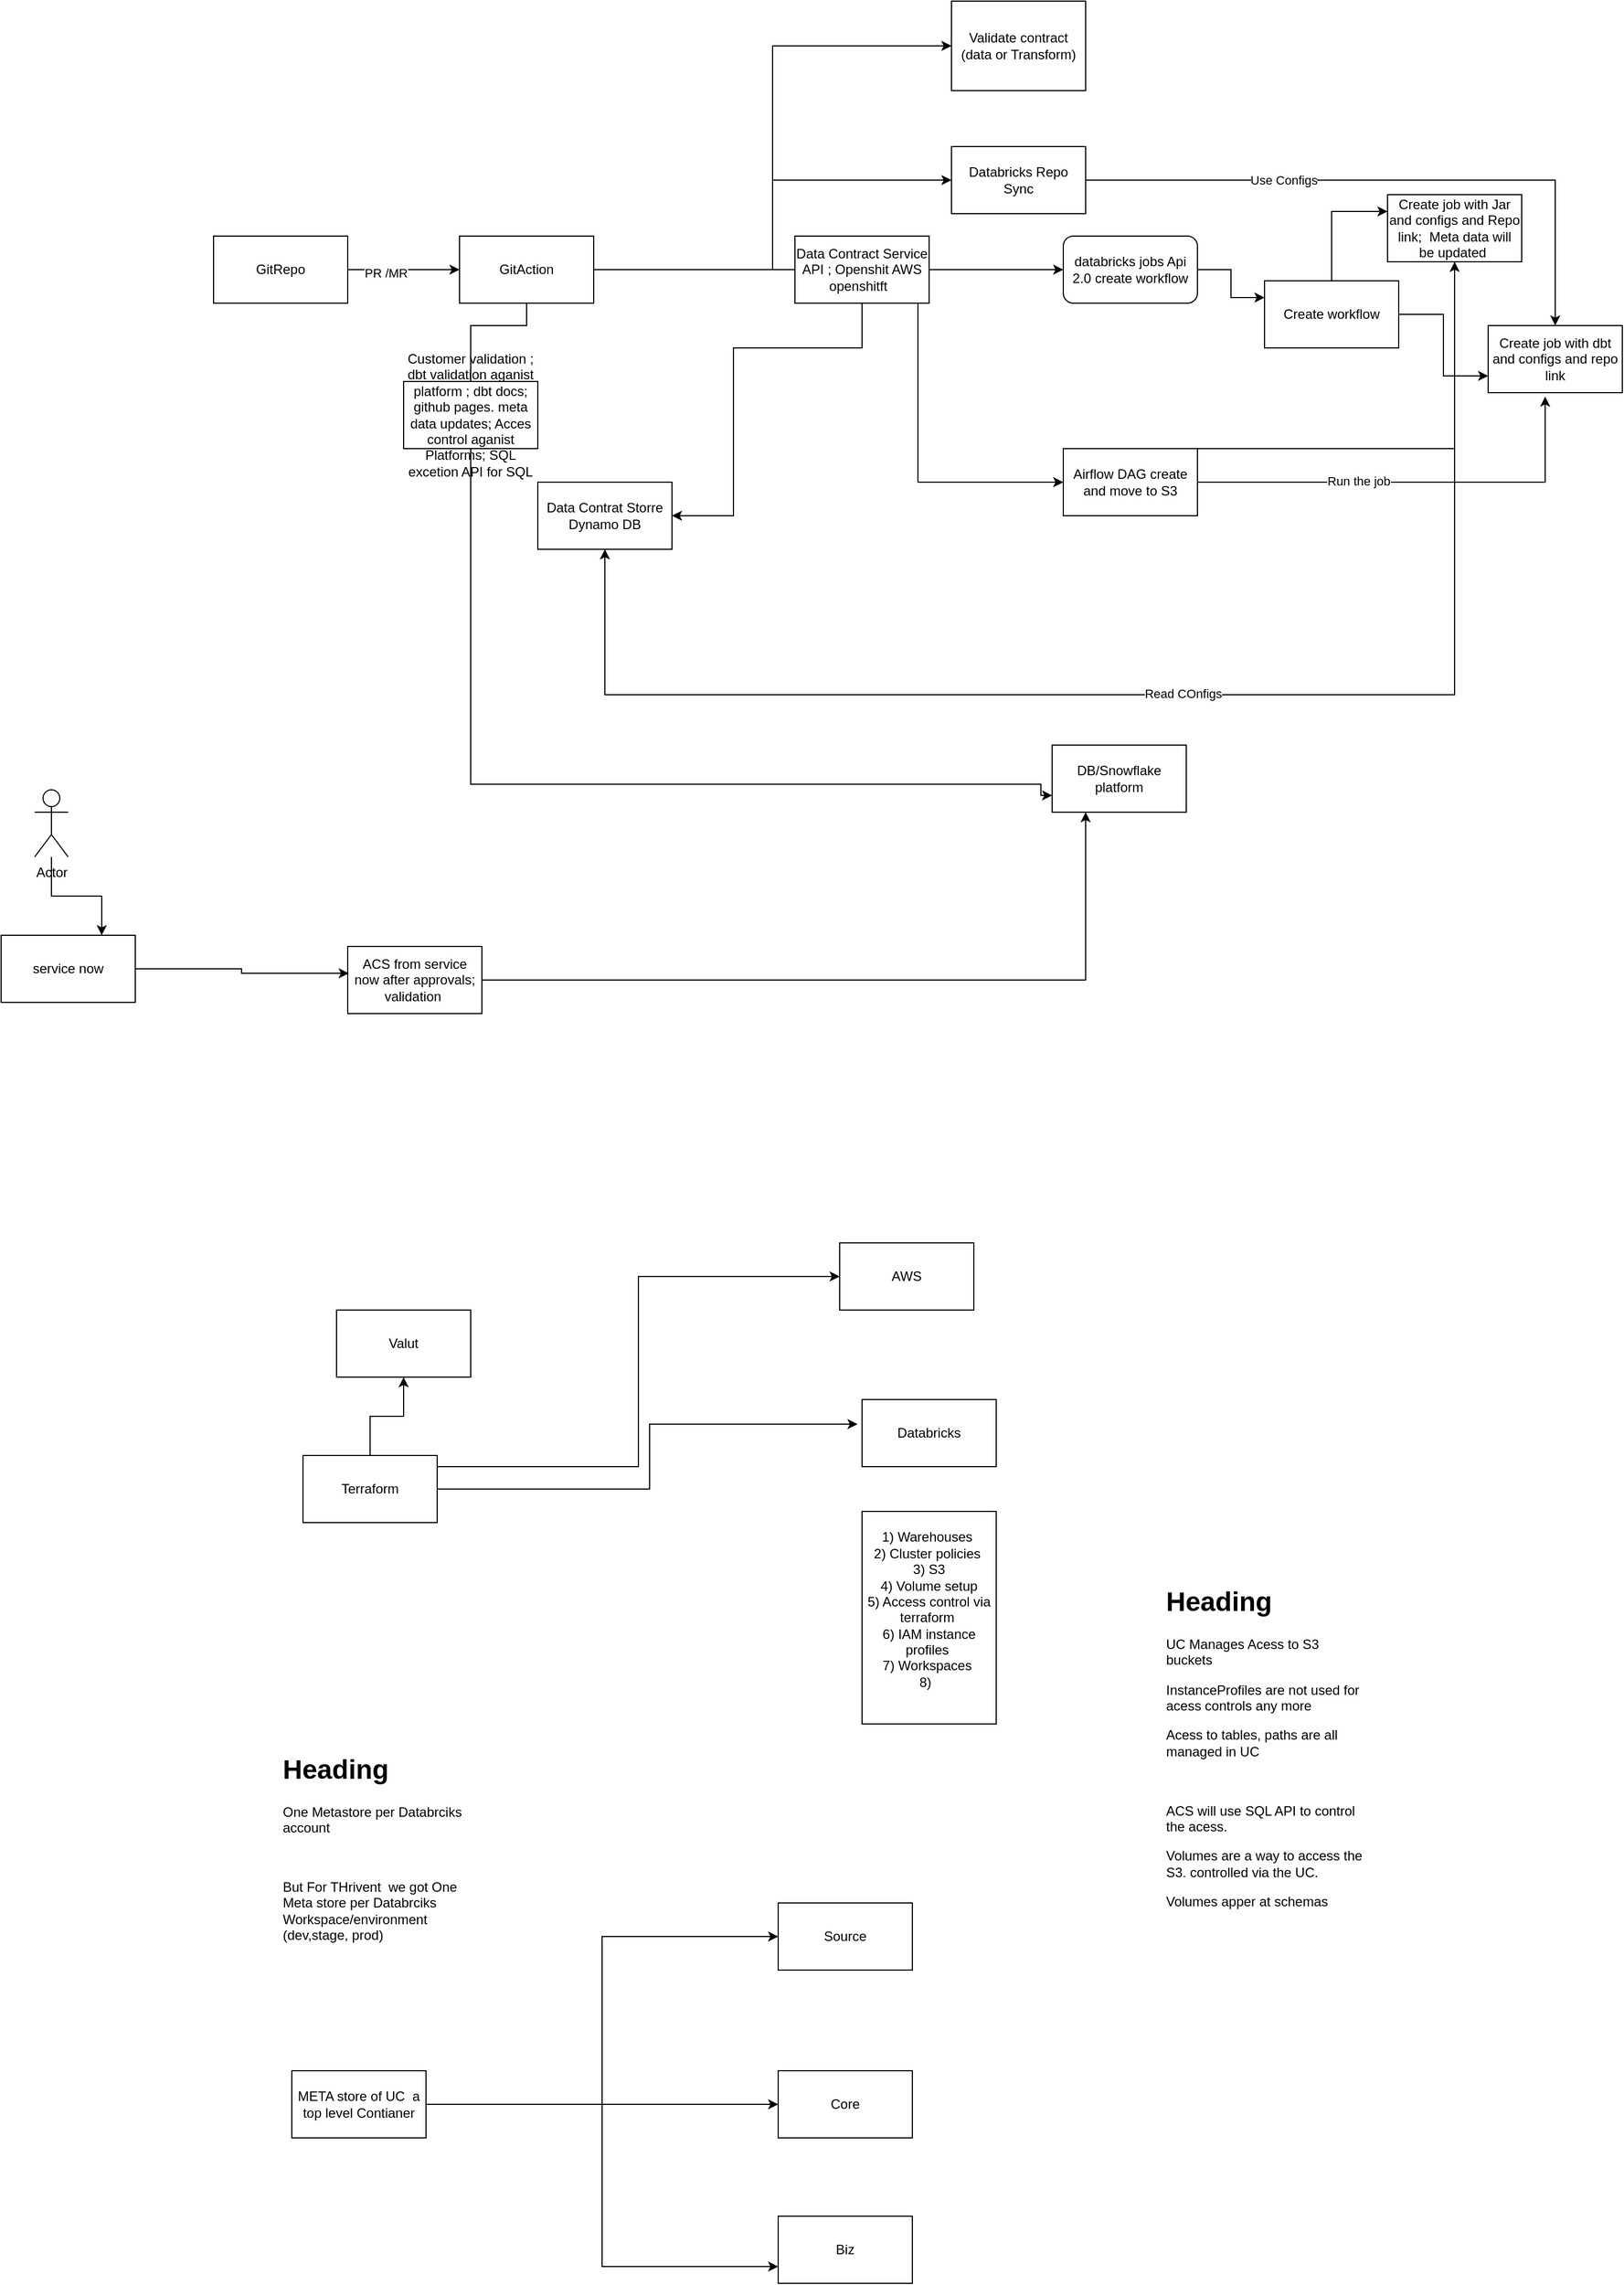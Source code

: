 <mxfile version="26.0.10" pages="4">
  <diagram name="Platform" id="WDgxBWxF3H831WsXETDw">
    <mxGraphModel dx="1834" dy="599" grid="1" gridSize="10" guides="1" tooltips="1" connect="1" arrows="1" fold="1" page="1" pageScale="1" pageWidth="850" pageHeight="1100" math="0" shadow="0">
      <root>
        <mxCell id="0" />
        <mxCell id="1" parent="0" />
        <mxCell id="XHiVZ7eyR1w0DhLyfMZA-3" style="edgeStyle=orthogonalEdgeStyle;rounded=0;orthogonalLoop=1;jettySize=auto;html=1;entryX=0;entryY=0.5;entryDx=0;entryDy=0;" parent="1" source="XHiVZ7eyR1w0DhLyfMZA-1" target="XHiVZ7eyR1w0DhLyfMZA-2" edge="1">
          <mxGeometry relative="1" as="geometry" />
        </mxCell>
        <mxCell id="XHiVZ7eyR1w0DhLyfMZA-19" value="PR /MR" style="edgeLabel;html=1;align=center;verticalAlign=middle;resizable=0;points=[];" parent="XHiVZ7eyR1w0DhLyfMZA-3" vertex="1" connectable="0">
          <mxGeometry x="-0.322" y="-2" relative="1" as="geometry">
            <mxPoint y="1" as="offset" />
          </mxGeometry>
        </mxCell>
        <mxCell id="XHiVZ7eyR1w0DhLyfMZA-1" value="GitRepo" style="rounded=0;whiteSpace=wrap;html=1;" parent="1" vertex="1">
          <mxGeometry x="-200" y="250" width="120" height="60" as="geometry" />
        </mxCell>
        <mxCell id="XHiVZ7eyR1w0DhLyfMZA-5" style="edgeStyle=orthogonalEdgeStyle;rounded=0;orthogonalLoop=1;jettySize=auto;html=1;entryX=0;entryY=0.5;entryDx=0;entryDy=0;" parent="1" source="XHiVZ7eyR1w0DhLyfMZA-2" target="XHiVZ7eyR1w0DhLyfMZA-4" edge="1">
          <mxGeometry relative="1" as="geometry" />
        </mxCell>
        <mxCell id="XHiVZ7eyR1w0DhLyfMZA-8" style="edgeStyle=orthogonalEdgeStyle;rounded=0;orthogonalLoop=1;jettySize=auto;html=1;entryX=0;entryY=0.5;entryDx=0;entryDy=0;" parent="1" source="XHiVZ7eyR1w0DhLyfMZA-2" target="XHiVZ7eyR1w0DhLyfMZA-7" edge="1">
          <mxGeometry relative="1" as="geometry" />
        </mxCell>
        <mxCell id="XHiVZ7eyR1w0DhLyfMZA-10" style="edgeStyle=orthogonalEdgeStyle;rounded=0;orthogonalLoop=1;jettySize=auto;html=1;entryX=0;entryY=0.5;entryDx=0;entryDy=0;" parent="1" source="XHiVZ7eyR1w0DhLyfMZA-2" target="XHiVZ7eyR1w0DhLyfMZA-9" edge="1">
          <mxGeometry relative="1" as="geometry">
            <Array as="points">
              <mxPoint x="560" y="280" />
            </Array>
          </mxGeometry>
        </mxCell>
        <mxCell id="XHiVZ7eyR1w0DhLyfMZA-12" style="edgeStyle=orthogonalEdgeStyle;rounded=0;orthogonalLoop=1;jettySize=auto;html=1;entryX=0;entryY=0.5;entryDx=0;entryDy=0;" parent="1" source="XHiVZ7eyR1w0DhLyfMZA-2" target="XHiVZ7eyR1w0DhLyfMZA-11" edge="1">
          <mxGeometry relative="1" as="geometry">
            <Array as="points">
              <mxPoint x="430" y="280" />
              <mxPoint x="430" y="470" />
            </Array>
          </mxGeometry>
        </mxCell>
        <mxCell id="Z7QtTftO9WlhnwjgHr6w-9" style="edgeStyle=orthogonalEdgeStyle;rounded=0;orthogonalLoop=1;jettySize=auto;html=1;exitX=0.5;exitY=1;exitDx=0;exitDy=0;entryX=0;entryY=0.75;entryDx=0;entryDy=0;" parent="1" source="XHiVZ7eyR1w0DhLyfMZA-2" target="Z7QtTftO9WlhnwjgHr6w-8" edge="1">
          <mxGeometry relative="1" as="geometry">
            <mxPoint x="90" y="330" as="sourcePoint" />
            <mxPoint x="550" y="780" as="targetPoint" />
            <Array as="points">
              <mxPoint x="80" y="330" />
              <mxPoint x="30" y="330" />
              <mxPoint x="30" y="740" />
              <mxPoint x="540" y="740" />
              <mxPoint x="540" y="750" />
            </Array>
          </mxGeometry>
        </mxCell>
        <mxCell id="XHiVZ7eyR1w0DhLyfMZA-2" value="GitAction" style="rounded=0;whiteSpace=wrap;html=1;" parent="1" vertex="1">
          <mxGeometry x="20" y="250" width="120" height="60" as="geometry" />
        </mxCell>
        <mxCell id="XHiVZ7eyR1w0DhLyfMZA-4" value="Validate contract (data or Transform)" style="rounded=0;whiteSpace=wrap;html=1;" parent="1" vertex="1">
          <mxGeometry x="460" y="40" width="120" height="80" as="geometry" />
        </mxCell>
        <mxCell id="Z7QtTftO9WlhnwjgHr6w-6" style="edgeStyle=orthogonalEdgeStyle;rounded=0;orthogonalLoop=1;jettySize=auto;html=1;" parent="1" source="XHiVZ7eyR1w0DhLyfMZA-7" target="XHiVZ7eyR1w0DhLyfMZA-17" edge="1">
          <mxGeometry relative="1" as="geometry" />
        </mxCell>
        <mxCell id="Z7QtTftO9WlhnwjgHr6w-7" value="Use Configs" style="edgeLabel;html=1;align=center;verticalAlign=middle;resizable=0;points=[];" parent="Z7QtTftO9WlhnwjgHr6w-6" vertex="1" connectable="0">
          <mxGeometry x="-0.356" relative="1" as="geometry">
            <mxPoint as="offset" />
          </mxGeometry>
        </mxCell>
        <mxCell id="XHiVZ7eyR1w0DhLyfMZA-7" value="Databricks Repo Sync" style="rounded=0;whiteSpace=wrap;html=1;" parent="1" vertex="1">
          <mxGeometry x="460" y="170" width="120" height="60" as="geometry" />
        </mxCell>
        <mxCell id="XHiVZ7eyR1w0DhLyfMZA-14" style="edgeStyle=orthogonalEdgeStyle;rounded=0;orthogonalLoop=1;jettySize=auto;html=1;entryX=0;entryY=0.25;entryDx=0;entryDy=0;" parent="1" source="XHiVZ7eyR1w0DhLyfMZA-9" target="XHiVZ7eyR1w0DhLyfMZA-13" edge="1">
          <mxGeometry relative="1" as="geometry" />
        </mxCell>
        <mxCell id="XHiVZ7eyR1w0DhLyfMZA-9" value="databricks jobs Api 2.0 create workflow" style="rounded=1;whiteSpace=wrap;html=1;" parent="1" vertex="1">
          <mxGeometry x="560" y="250" width="120" height="60" as="geometry" />
        </mxCell>
        <mxCell id="XHiVZ7eyR1w0DhLyfMZA-21" style="edgeStyle=orthogonalEdgeStyle;rounded=0;orthogonalLoop=1;jettySize=auto;html=1;entryX=0.5;entryY=1;entryDx=0;entryDy=0;" parent="1" source="XHiVZ7eyR1w0DhLyfMZA-11" target="XHiVZ7eyR1w0DhLyfMZA-15" edge="1">
          <mxGeometry relative="1" as="geometry">
            <Array as="points">
              <mxPoint x="910" y="440" />
            </Array>
          </mxGeometry>
        </mxCell>
        <mxCell id="XHiVZ7eyR1w0DhLyfMZA-11" value="Airflow DAG create and move to S3" style="rounded=0;whiteSpace=wrap;html=1;" parent="1" vertex="1">
          <mxGeometry x="560" y="440" width="120" height="60" as="geometry" />
        </mxCell>
        <mxCell id="XHiVZ7eyR1w0DhLyfMZA-16" style="edgeStyle=orthogonalEdgeStyle;rounded=0;orthogonalLoop=1;jettySize=auto;html=1;entryX=0;entryY=0.25;entryDx=0;entryDy=0;" parent="1" source="XHiVZ7eyR1w0DhLyfMZA-13" target="XHiVZ7eyR1w0DhLyfMZA-15" edge="1">
          <mxGeometry relative="1" as="geometry" />
        </mxCell>
        <mxCell id="XHiVZ7eyR1w0DhLyfMZA-18" style="edgeStyle=orthogonalEdgeStyle;rounded=0;orthogonalLoop=1;jettySize=auto;html=1;entryX=0;entryY=0.75;entryDx=0;entryDy=0;" parent="1" source="XHiVZ7eyR1w0DhLyfMZA-13" target="XHiVZ7eyR1w0DhLyfMZA-17" edge="1">
          <mxGeometry relative="1" as="geometry" />
        </mxCell>
        <mxCell id="XHiVZ7eyR1w0DhLyfMZA-13" value="Create workflow" style="rounded=0;whiteSpace=wrap;html=1;" parent="1" vertex="1">
          <mxGeometry x="740" y="290" width="120" height="60" as="geometry" />
        </mxCell>
        <mxCell id="Z7QtTftO9WlhnwjgHr6w-4" style="edgeStyle=orthogonalEdgeStyle;rounded=0;orthogonalLoop=1;jettySize=auto;html=1;" parent="1" source="XHiVZ7eyR1w0DhLyfMZA-15" target="Z7QtTftO9WlhnwjgHr6w-2" edge="1">
          <mxGeometry relative="1" as="geometry">
            <Array as="points">
              <mxPoint x="910" y="660" />
              <mxPoint x="150" y="660" />
            </Array>
          </mxGeometry>
        </mxCell>
        <mxCell id="Z7QtTftO9WlhnwjgHr6w-5" value="Read COnfigs" style="edgeLabel;html=1;align=center;verticalAlign=middle;resizable=0;points=[];" parent="Z7QtTftO9WlhnwjgHr6w-4" vertex="1" connectable="0">
          <mxGeometry x="-0.013" y="-1" relative="1" as="geometry">
            <mxPoint as="offset" />
          </mxGeometry>
        </mxCell>
        <mxCell id="XHiVZ7eyR1w0DhLyfMZA-15" value="Create job with Jar and configs and Repo link;&amp;nbsp; Meta data will be updated&amp;nbsp;" style="rounded=0;whiteSpace=wrap;html=1;" parent="1" vertex="1">
          <mxGeometry x="850" y="213" width="120" height="60" as="geometry" />
        </mxCell>
        <mxCell id="XHiVZ7eyR1w0DhLyfMZA-17" value="Create job with dbt and configs and repo link" style="rounded=0;whiteSpace=wrap;html=1;" parent="1" vertex="1">
          <mxGeometry x="940" y="330" width="120" height="60" as="geometry" />
        </mxCell>
        <mxCell id="XHiVZ7eyR1w0DhLyfMZA-20" style="edgeStyle=orthogonalEdgeStyle;rounded=0;orthogonalLoop=1;jettySize=auto;html=1;entryX=0.425;entryY=1.058;entryDx=0;entryDy=0;entryPerimeter=0;" parent="1" source="XHiVZ7eyR1w0DhLyfMZA-11" target="XHiVZ7eyR1w0DhLyfMZA-17" edge="1">
          <mxGeometry relative="1" as="geometry" />
        </mxCell>
        <mxCell id="XHiVZ7eyR1w0DhLyfMZA-22" value="Run the job" style="edgeLabel;html=1;align=center;verticalAlign=middle;resizable=0;points=[];" parent="XHiVZ7eyR1w0DhLyfMZA-20" vertex="1" connectable="0">
          <mxGeometry x="-0.257" y="2" relative="1" as="geometry">
            <mxPoint y="1" as="offset" />
          </mxGeometry>
        </mxCell>
        <mxCell id="Z7QtTftO9WlhnwjgHr6w-3" style="edgeStyle=orthogonalEdgeStyle;rounded=0;orthogonalLoop=1;jettySize=auto;html=1;entryX=1;entryY=0.5;entryDx=0;entryDy=0;" parent="1" source="Z7QtTftO9WlhnwjgHr6w-1" target="Z7QtTftO9WlhnwjgHr6w-2" edge="1">
          <mxGeometry relative="1" as="geometry">
            <Array as="points">
              <mxPoint x="380" y="350" />
              <mxPoint x="265" y="350" />
              <mxPoint x="265" y="500" />
            </Array>
          </mxGeometry>
        </mxCell>
        <mxCell id="Z7QtTftO9WlhnwjgHr6w-1" value="Data Contract Service API ; Openshit AWS openshitft&amp;nbsp;&amp;nbsp;" style="rounded=0;whiteSpace=wrap;html=1;" parent="1" vertex="1">
          <mxGeometry x="320" y="250" width="120" height="60" as="geometry" />
        </mxCell>
        <mxCell id="Z7QtTftO9WlhnwjgHr6w-2" value="Data Contrat Storre Dynamo DB" style="rounded=0;whiteSpace=wrap;html=1;" parent="1" vertex="1">
          <mxGeometry x="90" y="470" width="120" height="60" as="geometry" />
        </mxCell>
        <mxCell id="Z7QtTftO9WlhnwjgHr6w-8" value="DB/Snowflake platform" style="rounded=0;whiteSpace=wrap;html=1;" parent="1" vertex="1">
          <mxGeometry x="550" y="705" width="120" height="60" as="geometry" />
        </mxCell>
        <mxCell id="Z7QtTftO9WlhnwjgHr6w-10" value="Customer validation ; dbt validation aganist platform ; dbt docs; github pages. meta data updates; Acces control aganist Platforms; SQL excetion API for SQL" style="rounded=0;whiteSpace=wrap;html=1;" parent="1" vertex="1">
          <mxGeometry x="-30" y="380" width="120" height="60" as="geometry" />
        </mxCell>
        <mxCell id="QGIbS5I62TjvJdBczz3K-2" style="edgeStyle=orthogonalEdgeStyle;rounded=0;orthogonalLoop=1;jettySize=auto;html=1;entryX=0.5;entryY=1;entryDx=0;entryDy=0;" parent="1" source="Z7QtTftO9WlhnwjgHr6w-11" target="QGIbS5I62TjvJdBczz3K-1" edge="1">
          <mxGeometry relative="1" as="geometry" />
        </mxCell>
        <mxCell id="QGIbS5I62TjvJdBczz3K-4" style="edgeStyle=orthogonalEdgeStyle;rounded=0;orthogonalLoop=1;jettySize=auto;html=1;entryX=0;entryY=0.5;entryDx=0;entryDy=0;" parent="1" source="Z7QtTftO9WlhnwjgHr6w-11" target="QGIbS5I62TjvJdBczz3K-3" edge="1">
          <mxGeometry relative="1" as="geometry">
            <Array as="points">
              <mxPoint x="180" y="1350" />
              <mxPoint x="180" y="1180" />
            </Array>
          </mxGeometry>
        </mxCell>
        <mxCell id="Z7QtTftO9WlhnwjgHr6w-11" value="Terraform" style="rounded=0;whiteSpace=wrap;html=1;" parent="1" vertex="1">
          <mxGeometry x="-120" y="1340" width="120" height="60" as="geometry" />
        </mxCell>
        <mxCell id="Z7QtTftO9WlhnwjgHr6w-12" value="Databricks" style="rounded=0;whiteSpace=wrap;html=1;" parent="1" vertex="1">
          <mxGeometry x="380" y="1290" width="120" height="60" as="geometry" />
        </mxCell>
        <mxCell id="Z7QtTftO9WlhnwjgHr6w-13" style="edgeStyle=orthogonalEdgeStyle;rounded=0;orthogonalLoop=1;jettySize=auto;html=1;entryX=-0.033;entryY=0.367;entryDx=0;entryDy=0;entryPerimeter=0;" parent="1" source="Z7QtTftO9WlhnwjgHr6w-11" target="Z7QtTftO9WlhnwjgHr6w-12" edge="1">
          <mxGeometry relative="1" as="geometry" />
        </mxCell>
        <mxCell id="Z7QtTftO9WlhnwjgHr6w-14" value="1) Warehouses&amp;nbsp;&lt;div&gt;2) Cluster policies&amp;nbsp;&lt;/div&gt;&lt;div&gt;3) S3&lt;/div&gt;&lt;div&gt;4) Volume setup&lt;/div&gt;&lt;div&gt;5) Access control via terraform&amp;nbsp;&lt;/div&gt;&lt;div&gt;6) IAM instance profiles&amp;nbsp;&lt;/div&gt;&lt;div&gt;7) Workspaces&amp;nbsp;&lt;/div&gt;&lt;div&gt;8)&amp;nbsp;&amp;nbsp;&lt;/div&gt;&lt;div&gt;&lt;br&gt;&lt;/div&gt;" style="rounded=0;whiteSpace=wrap;html=1;" parent="1" vertex="1">
          <mxGeometry x="380" y="1390" width="120" height="190" as="geometry" />
        </mxCell>
        <mxCell id="Z7QtTftO9WlhnwjgHr6w-16" style="edgeStyle=orthogonalEdgeStyle;rounded=0;orthogonalLoop=1;jettySize=auto;html=1;entryX=0.25;entryY=1;entryDx=0;entryDy=0;" parent="1" source="Z7QtTftO9WlhnwjgHr6w-15" target="Z7QtTftO9WlhnwjgHr6w-8" edge="1">
          <mxGeometry relative="1" as="geometry" />
        </mxCell>
        <mxCell id="Z7QtTftO9WlhnwjgHr6w-15" value="ACS from service now after approvals; validation&amp;nbsp;" style="rounded=0;whiteSpace=wrap;html=1;" parent="1" vertex="1">
          <mxGeometry x="-80" y="885" width="120" height="60" as="geometry" />
        </mxCell>
        <mxCell id="Z7QtTftO9WlhnwjgHr6w-17" value="service now" style="rounded=0;whiteSpace=wrap;html=1;" parent="1" vertex="1">
          <mxGeometry x="-390" y="875" width="120" height="60" as="geometry" />
        </mxCell>
        <mxCell id="Z7QtTftO9WlhnwjgHr6w-19" style="edgeStyle=orthogonalEdgeStyle;rounded=0;orthogonalLoop=1;jettySize=auto;html=1;entryX=0.75;entryY=0;entryDx=0;entryDy=0;" parent="1" source="Z7QtTftO9WlhnwjgHr6w-18" target="Z7QtTftO9WlhnwjgHr6w-17" edge="1">
          <mxGeometry relative="1" as="geometry" />
        </mxCell>
        <mxCell id="Z7QtTftO9WlhnwjgHr6w-18" value="Actor" style="shape=umlActor;verticalLabelPosition=bottom;verticalAlign=top;html=1;outlineConnect=0;" parent="1" vertex="1">
          <mxGeometry x="-360" y="745" width="30" height="60" as="geometry" />
        </mxCell>
        <mxCell id="Z7QtTftO9WlhnwjgHr6w-20" style="edgeStyle=orthogonalEdgeStyle;rounded=0;orthogonalLoop=1;jettySize=auto;html=1;entryX=0.008;entryY=0.4;entryDx=0;entryDy=0;entryPerimeter=0;" parent="1" source="Z7QtTftO9WlhnwjgHr6w-17" target="Z7QtTftO9WlhnwjgHr6w-15" edge="1">
          <mxGeometry relative="1" as="geometry" />
        </mxCell>
        <mxCell id="QGIbS5I62TjvJdBczz3K-1" value="Valut" style="rounded=0;whiteSpace=wrap;html=1;" parent="1" vertex="1">
          <mxGeometry x="-90" y="1210" width="120" height="60" as="geometry" />
        </mxCell>
        <mxCell id="QGIbS5I62TjvJdBczz3K-3" value="AWS" style="rounded=0;whiteSpace=wrap;html=1;" parent="1" vertex="1">
          <mxGeometry x="360" y="1150" width="120" height="60" as="geometry" />
        </mxCell>
        <mxCell id="QGIbS5I62TjvJdBczz3K-5" value="Source" style="rounded=0;whiteSpace=wrap;html=1;" parent="1" vertex="1">
          <mxGeometry x="305" y="1740" width="120" height="60" as="geometry" />
        </mxCell>
        <mxCell id="QGIbS5I62TjvJdBczz3K-6" value="Core" style="rounded=0;whiteSpace=wrap;html=1;" parent="1" vertex="1">
          <mxGeometry x="305" y="1890" width="120" height="60" as="geometry" />
        </mxCell>
        <mxCell id="QGIbS5I62TjvJdBczz3K-7" value="Biz" style="rounded=0;whiteSpace=wrap;html=1;" parent="1" vertex="1">
          <mxGeometry x="305" y="2020" width="120" height="60" as="geometry" />
        </mxCell>
        <mxCell id="QGIbS5I62TjvJdBczz3K-9" style="edgeStyle=orthogonalEdgeStyle;rounded=0;orthogonalLoop=1;jettySize=auto;html=1;entryX=0;entryY=0.5;entryDx=0;entryDy=0;" parent="1" source="QGIbS5I62TjvJdBczz3K-8" target="QGIbS5I62TjvJdBczz3K-5" edge="1">
          <mxGeometry relative="1" as="geometry" />
        </mxCell>
        <mxCell id="QGIbS5I62TjvJdBczz3K-10" style="edgeStyle=orthogonalEdgeStyle;rounded=0;orthogonalLoop=1;jettySize=auto;html=1;" parent="1" source="QGIbS5I62TjvJdBczz3K-8" target="QGIbS5I62TjvJdBczz3K-6" edge="1">
          <mxGeometry relative="1" as="geometry" />
        </mxCell>
        <mxCell id="QGIbS5I62TjvJdBczz3K-11" style="edgeStyle=orthogonalEdgeStyle;rounded=0;orthogonalLoop=1;jettySize=auto;html=1;entryX=0;entryY=0.75;entryDx=0;entryDy=0;" parent="1" source="QGIbS5I62TjvJdBczz3K-8" target="QGIbS5I62TjvJdBczz3K-7" edge="1">
          <mxGeometry relative="1" as="geometry" />
        </mxCell>
        <mxCell id="QGIbS5I62TjvJdBczz3K-8" value="META store of UC&amp;nbsp; a top level Contianer" style="rounded=0;whiteSpace=wrap;html=1;" parent="1" vertex="1">
          <mxGeometry x="-130" y="1890" width="120" height="60" as="geometry" />
        </mxCell>
        <mxCell id="8wbmHRGH6aehDtBJDFH3-1" value="&lt;h1 style=&quot;margin-top: 0px;&quot;&gt;Heading&lt;/h1&gt;&lt;p&gt;One Metastore per Databrciks account&lt;/p&gt;&lt;p&gt;&lt;br&gt;&lt;/p&gt;&lt;p&gt;But For THrivent&amp;nbsp; we got One Meta store per Databrciks Workspace/environment (dev,stage, prod)&lt;/p&gt;" style="text;html=1;whiteSpace=wrap;overflow=hidden;rounded=0;" vertex="1" parent="1">
          <mxGeometry x="-140" y="1600" width="180" height="230" as="geometry" />
        </mxCell>
        <mxCell id="8wbmHRGH6aehDtBJDFH3-2" value="&lt;h1 style=&quot;margin-top: 0px;&quot;&gt;Heading&lt;/h1&gt;&lt;p&gt;UC Manages Acess to S3 buckets&lt;/p&gt;&lt;p&gt;InstanceProfiles are not used for acess controls any more&lt;/p&gt;&lt;p&gt;Acess to tables, paths are all managed in UC&lt;/p&gt;&lt;p&gt;&lt;br&gt;&lt;/p&gt;&lt;p&gt;ACS will use SQL API to control the acess.&amp;nbsp;&lt;/p&gt;&lt;p&gt;Volumes are a way to access the S3. controlled via the UC.&lt;/p&gt;&lt;p&gt;Volumes apper at schemas&lt;/p&gt;&lt;p&gt;&lt;br&gt;&lt;/p&gt;&lt;p&gt;&lt;br&gt;&lt;/p&gt;" style="text;html=1;whiteSpace=wrap;overflow=hidden;rounded=0;" vertex="1" parent="1">
          <mxGeometry x="650" y="1450" width="180" height="330" as="geometry" />
        </mxCell>
      </root>
    </mxGraphModel>
  </diagram>
  <diagram id="3A67CVVYgoE9aKOme1eH" name="Architecture">
    <mxGraphModel grid="1" page="1" gridSize="10" guides="1" tooltips="1" connect="1" arrows="1" fold="1" pageScale="1" pageWidth="850" pageHeight="1100" math="0" shadow="0">
      <root>
        <mxCell id="0" />
        <mxCell id="1" parent="0" />
        <mxCell id="S_w3001Byjpg8FUgM6Bg-16" value="" style="rounded=0;whiteSpace=wrap;html=1;" vertex="1" parent="1">
          <mxGeometry x="390" y="40" width="480" height="220" as="geometry" />
        </mxCell>
        <mxCell id="S_w3001Byjpg8FUgM6Bg-5" style="edgeStyle=orthogonalEdgeStyle;rounded=0;orthogonalLoop=1;jettySize=auto;html=1;entryX=0;entryY=0.5;entryDx=0;entryDy=0;" edge="1" parent="1" source="S_w3001Byjpg8FUgM6Bg-1" target="S_w3001Byjpg8FUgM6Bg-4">
          <mxGeometry relative="1" as="geometry" />
        </mxCell>
        <mxCell id="S_w3001Byjpg8FUgM6Bg-1" value="SEED" style="rounded=0;whiteSpace=wrap;html=1;" vertex="1" parent="1">
          <mxGeometry x="10" y="120" width="100" height="40" as="geometry" />
        </mxCell>
        <mxCell id="S_w3001Byjpg8FUgM6Bg-6" style="edgeStyle=orthogonalEdgeStyle;rounded=0;orthogonalLoop=1;jettySize=auto;html=1;entryX=0;entryY=0.75;entryDx=0;entryDy=0;" edge="1" parent="1" source="S_w3001Byjpg8FUgM6Bg-2" target="S_w3001Byjpg8FUgM6Bg-4">
          <mxGeometry relative="1" as="geometry" />
        </mxCell>
        <mxCell id="S_w3001Byjpg8FUgM6Bg-2" value="FEED" style="rounded=0;whiteSpace=wrap;html=1;" vertex="1" parent="1">
          <mxGeometry x="10" y="200" width="100" height="40" as="geometry" />
        </mxCell>
        <mxCell id="S_w3001Byjpg8FUgM6Bg-3" value="History" style="rounded=0;whiteSpace=wrap;html=1;" vertex="1" parent="1">
          <mxGeometry x="10" y="280" width="100" height="40" as="geometry" />
        </mxCell>
        <mxCell id="S_w3001Byjpg8FUgM6Bg-10" style="edgeStyle=orthogonalEdgeStyle;rounded=0;orthogonalLoop=1;jettySize=auto;html=1;entryX=0;entryY=0.5;entryDx=0;entryDy=0;" edge="1" parent="1" source="S_w3001Byjpg8FUgM6Bg-4" target="S_w3001Byjpg8FUgM6Bg-8">
          <mxGeometry relative="1" as="geometry" />
        </mxCell>
        <mxCell id="S_w3001Byjpg8FUgM6Bg-4" value="Unified Source" style="rounded=0;whiteSpace=wrap;html=1;" vertex="1" parent="1">
          <mxGeometry x="220" y="170" width="120" height="60" as="geometry" />
        </mxCell>
        <mxCell id="S_w3001Byjpg8FUgM6Bg-7" style="edgeStyle=orthogonalEdgeStyle;rounded=0;orthogonalLoop=1;jettySize=auto;html=1;entryX=-0.008;entryY=0.883;entryDx=0;entryDy=0;entryPerimeter=0;" edge="1" parent="1" source="S_w3001Byjpg8FUgM6Bg-3" target="S_w3001Byjpg8FUgM6Bg-4">
          <mxGeometry relative="1" as="geometry" />
        </mxCell>
        <mxCell id="S_w3001Byjpg8FUgM6Bg-11" style="edgeStyle=orthogonalEdgeStyle;rounded=0;orthogonalLoop=1;jettySize=auto;html=1;entryX=0;entryY=0.5;entryDx=0;entryDy=0;" edge="1" parent="1" source="S_w3001Byjpg8FUgM6Bg-8" target="S_w3001Byjpg8FUgM6Bg-9">
          <mxGeometry relative="1" as="geometry" />
        </mxCell>
        <mxCell id="S_w3001Byjpg8FUgM6Bg-8" value="Core- Consolidation" style="rounded=0;whiteSpace=wrap;html=1;" vertex="1" parent="1">
          <mxGeometry x="420" y="170" width="120" height="60" as="geometry" />
        </mxCell>
        <mxCell id="S_w3001Byjpg8FUgM6Bg-13" style="edgeStyle=orthogonalEdgeStyle;rounded=0;orthogonalLoop=1;jettySize=auto;html=1;entryX=0.5;entryY=0;entryDx=0;entryDy=0;" edge="1" parent="1" source="S_w3001Byjpg8FUgM6Bg-9" target="S_w3001Byjpg8FUgM6Bg-12">
          <mxGeometry relative="1" as="geometry" />
        </mxCell>
        <mxCell id="S_w3001Byjpg8FUgM6Bg-19" style="edgeStyle=orthogonalEdgeStyle;rounded=0;orthogonalLoop=1;jettySize=auto;html=1;" edge="1" parent="1" source="S_w3001Byjpg8FUgM6Bg-9">
          <mxGeometry relative="1" as="geometry">
            <mxPoint x="1080" y="130" as="targetPoint" />
          </mxGeometry>
        </mxCell>
        <mxCell id="S_w3001Byjpg8FUgM6Bg-9" value="Refined business entity&amp;nbsp;" style="rounded=0;whiteSpace=wrap;html=1;" vertex="1" parent="1">
          <mxGeometry x="730" y="100" width="120" height="60" as="geometry" />
        </mxCell>
        <mxCell id="S_w3001Byjpg8FUgM6Bg-21" style="edgeStyle=orthogonalEdgeStyle;rounded=0;orthogonalLoop=1;jettySize=auto;html=1;" edge="1" parent="1" source="S_w3001Byjpg8FUgM6Bg-12">
          <mxGeometry relative="1" as="geometry">
            <mxPoint x="1050" y="340" as="targetPoint" />
          </mxGeometry>
        </mxCell>
        <mxCell id="S_w3001Byjpg8FUgM6Bg-12" value="Refined Business function" style="rounded=0;whiteSpace=wrap;html=1;" vertex="1" parent="1">
          <mxGeometry x="730" y="310" width="120" height="60" as="geometry" />
        </mxCell>
        <mxCell id="S_w3001Byjpg8FUgM6Bg-15" value="&lt;h1 style=&quot;margin-top: 0px;&quot;&gt;Data Architecture&amp;nbsp;&lt;/h1&gt;&lt;p&gt;1) what is our data Architecture&amp;nbsp;&lt;/p&gt;&lt;p&gt;2) What&amp;nbsp;&lt;/p&gt;" style="text;html=1;whiteSpace=wrap;overflow=hidden;rounded=0;" vertex="1" parent="1">
          <mxGeometry x="10" y="380" width="640" height="180" as="geometry" />
        </mxCell>
        <mxCell id="S_w3001Byjpg8FUgM6Bg-17" value="Core - New" style="text;html=1;align=center;verticalAlign=middle;whiteSpace=wrap;rounded=0;" vertex="1" parent="1">
          <mxGeometry x="420" y="50" width="60" height="30" as="geometry" />
        </mxCell>
        <mxCell id="S_w3001Byjpg8FUgM6Bg-18" value="Actor" style="shape=umlActor;verticalLabelPosition=bottom;verticalAlign=top;html=1;outlineConnect=0;" vertex="1" parent="1">
          <mxGeometry x="1090" y="90" width="30" height="60" as="geometry" />
        </mxCell>
        <mxCell id="S_w3001Byjpg8FUgM6Bg-20" value="Actor" style="shape=umlActor;verticalLabelPosition=bottom;verticalAlign=top;html=1;outlineConnect=0;" vertex="1" parent="1">
          <mxGeometry x="1060" y="300" width="30" height="60" as="geometry" />
        </mxCell>
        <mxCell id="S_w3001Byjpg8FUgM6Bg-22" value="Canonical&amp;nbsp;" style="text;html=1;align=center;verticalAlign=middle;whiteSpace=wrap;rounded=0;" vertex="1" parent="1">
          <mxGeometry x="-30" y="30" width="60" height="30" as="geometry" />
        </mxCell>
        <mxCell id="S_w3001Byjpg8FUgM6Bg-23" value="Enterprise MEtrices&amp;nbsp;" style="text;html=1;align=center;verticalAlign=middle;whiteSpace=wrap;rounded=0;" vertex="1" parent="1">
          <mxGeometry x="870" y="380" width="110" height="60" as="geometry" />
        </mxCell>
      </root>
    </mxGraphModel>
  </diagram>
  <diagram id="uzztaZc1ziv14E0CL1M5" name="Indeed_architecture">
    <mxGraphModel dx="1834" dy="599" grid="1" gridSize="10" guides="1" tooltips="1" connect="1" arrows="1" fold="1" page="1" pageScale="1" pageWidth="850" pageHeight="1100" math="0" shadow="0">
      <root>
        <mxCell id="0" />
        <mxCell id="1" parent="0" />
        <mxCell id="T9NmSfRTC36-OpoQch3T-4" style="edgeStyle=orthogonalEdgeStyle;rounded=0;orthogonalLoop=1;jettySize=auto;html=1;entryX=0;entryY=0.25;entryDx=0;entryDy=0;" parent="1" source="T9NmSfRTC36-OpoQch3T-1" target="T9NmSfRTC36-OpoQch3T-2" edge="1">
          <mxGeometry relative="1" as="geometry" />
        </mxCell>
        <mxCell id="T9NmSfRTC36-OpoQch3T-1" value="Airflow" style="rounded=0;whiteSpace=wrap;html=1;" parent="1" vertex="1">
          <mxGeometry x="60" y="150" width="120" height="60" as="geometry" />
        </mxCell>
        <mxCell id="T9NmSfRTC36-OpoQch3T-8" style="edgeStyle=orthogonalEdgeStyle;rounded=0;orthogonalLoop=1;jettySize=auto;html=1;entryX=0;entryY=0.5;entryDx=0;entryDy=0;" parent="1" source="T9NmSfRTC36-OpoQch3T-2" target="T9NmSfRTC36-OpoQch3T-6" edge="1">
          <mxGeometry relative="1" as="geometry" />
        </mxCell>
        <mxCell id="T9NmSfRTC36-OpoQch3T-9" style="edgeStyle=orthogonalEdgeStyle;rounded=0;orthogonalLoop=1;jettySize=auto;html=1;entryX=0;entryY=0.5;entryDx=0;entryDy=0;" parent="1" source="T9NmSfRTC36-OpoQch3T-2" target="T9NmSfRTC36-OpoQch3T-7" edge="1">
          <mxGeometry relative="1" as="geometry" />
        </mxCell>
        <mxCell id="T9NmSfRTC36-OpoQch3T-11" style="edgeStyle=orthogonalEdgeStyle;rounded=0;orthogonalLoop=1;jettySize=auto;html=1;entryX=0;entryY=0.5;entryDx=0;entryDy=0;" parent="1" source="T9NmSfRTC36-OpoQch3T-2" target="T9NmSfRTC36-OpoQch3T-10" edge="1">
          <mxGeometry relative="1" as="geometry" />
        </mxCell>
        <mxCell id="T9NmSfRTC36-OpoQch3T-2" value="Kube Pod/ dbt runs here&amp;nbsp;" style="rounded=0;whiteSpace=wrap;html=1;" parent="1" vertex="1">
          <mxGeometry x="305" y="80" width="120" height="60" as="geometry" />
        </mxCell>
        <mxCell id="T9NmSfRTC36-OpoQch3T-5" style="edgeStyle=orthogonalEdgeStyle;rounded=0;orthogonalLoop=1;jettySize=auto;html=1;entryX=0.5;entryY=1;entryDx=0;entryDy=0;" parent="1" source="T9NmSfRTC36-OpoQch3T-3" target="T9NmSfRTC36-OpoQch3T-2" edge="1">
          <mxGeometry relative="1" as="geometry" />
        </mxCell>
        <mxCell id="T9NmSfRTC36-OpoQch3T-3" value="Nexus" style="rounded=0;whiteSpace=wrap;html=1;" parent="1" vertex="1">
          <mxGeometry x="305" y="230" width="120" height="60" as="geometry" />
        </mxCell>
        <mxCell id="T9NmSfRTC36-OpoQch3T-6" value="EMR" style="rounded=0;whiteSpace=wrap;html=1;" parent="1" vertex="1">
          <mxGeometry x="610" y="10" width="120" height="60" as="geometry" />
        </mxCell>
        <mxCell id="T9NmSfRTC36-OpoQch3T-7" value="Snowflake" style="rounded=0;whiteSpace=wrap;html=1;" parent="1" vertex="1">
          <mxGeometry x="780" y="90" width="120" height="60" as="geometry" />
        </mxCell>
        <mxCell id="T9NmSfRTC36-OpoQch3T-10" value="Anthena" style="rounded=0;whiteSpace=wrap;html=1;" parent="1" vertex="1">
          <mxGeometry x="600" y="180" width="120" height="60" as="geometry" />
        </mxCell>
        <mxCell id="T9NmSfRTC36-OpoQch3T-13" style="edgeStyle=orthogonalEdgeStyle;rounded=0;orthogonalLoop=1;jettySize=auto;html=1;entryX=0;entryY=0.5;entryDx=0;entryDy=0;" parent="1" source="T9NmSfRTC36-OpoQch3T-12" target="T9NmSfRTC36-OpoQch3T-3" edge="1">
          <mxGeometry relative="1" as="geometry" />
        </mxCell>
        <mxCell id="T9NmSfRTC36-OpoQch3T-14" value="deploy image&amp;nbsp;" style="edgeLabel;html=1;align=center;verticalAlign=middle;resizable=0;points=[];" parent="T9NmSfRTC36-OpoQch3T-13" vertex="1" connectable="0">
          <mxGeometry x="0.38" relative="1" as="geometry">
            <mxPoint as="offset" />
          </mxGeometry>
        </mxCell>
        <mxCell id="T9NmSfRTC36-OpoQch3T-12" value="GItHub" style="rounded=0;whiteSpace=wrap;html=1;" parent="1" vertex="1">
          <mxGeometry x="-10" y="290" width="120" height="60" as="geometry" />
        </mxCell>
        <mxCell id="T9NmSfRTC36-OpoQch3T-15" value="One Big table&amp;nbsp;" style="text;html=1;align=center;verticalAlign=middle;whiteSpace=wrap;rounded=0;" parent="1" vertex="1">
          <mxGeometry x="500" y="440" width="170" height="30" as="geometry" />
        </mxCell>
      </root>
    </mxGraphModel>
  </diagram>
  <diagram id="h7VhKLsaaTzJCcWqN6D8" name="Page-4">
    <mxGraphModel dx="1834" dy="599" grid="1" gridSize="10" guides="1" tooltips="1" connect="1" arrows="1" fold="1" page="1" pageScale="1" pageWidth="850" pageHeight="1100" math="0" shadow="0">
      <root>
        <mxCell id="0" />
        <mxCell id="1" parent="0" />
        <mxCell id="HpnxXv0DqCVakHn10Rmm-17" value="" style="rounded=0;whiteSpace=wrap;html=1;fillColor=#d5e8d4;strokeColor=#82b366;" vertex="1" parent="1">
          <mxGeometry x="100" y="100" width="370" height="250" as="geometry" />
        </mxCell>
        <mxCell id="HpnxXv0DqCVakHn10Rmm-10" value="" style="rounded=0;whiteSpace=wrap;html=1;fillColor=#d5e8d4;strokeColor=#82b366;" vertex="1" parent="1">
          <mxGeometry x="500" y="50" width="440" height="370" as="geometry" />
        </mxCell>
        <mxCell id="HpnxXv0DqCVakHn10Rmm-3" style="edgeStyle=orthogonalEdgeStyle;rounded=0;orthogonalLoop=1;jettySize=auto;html=1;entryX=0;entryY=0.5;entryDx=0;entryDy=0;" edge="1" parent="1" source="HpnxXv0DqCVakHn10Rmm-1" target="HpnxXv0DqCVakHn10Rmm-2">
          <mxGeometry relative="1" as="geometry" />
        </mxCell>
        <mxCell id="HpnxXv0DqCVakHn10Rmm-1" value="API gateway" style="rounded=0;whiteSpace=wrap;html=1;" vertex="1" parent="1">
          <mxGeometry x="130" y="200" width="120" height="60" as="geometry" />
        </mxCell>
        <mxCell id="HpnxXv0DqCVakHn10Rmm-8" style="edgeStyle=orthogonalEdgeStyle;rounded=0;orthogonalLoop=1;jettySize=auto;html=1;entryX=0;entryY=0.5;entryDx=0;entryDy=0;" edge="1" parent="1" source="HpnxXv0DqCVakHn10Rmm-2" target="HpnxXv0DqCVakHn10Rmm-5">
          <mxGeometry relative="1" as="geometry" />
        </mxCell>
        <mxCell id="HpnxXv0DqCVakHn10Rmm-2" value="load balancer" style="rounded=0;whiteSpace=wrap;html=1;" vertex="1" parent="1">
          <mxGeometry x="305" y="200" width="120" height="60" as="geometry" />
        </mxCell>
        <mxCell id="HpnxXv0DqCVakHn10Rmm-4" value="Application" style="rounded=0;whiteSpace=wrap;html=1;fillColor=#ffe6cc;strokeColor=#d79b00;" vertex="1" parent="1">
          <mxGeometry x="550" y="120" width="120" height="60" as="geometry" />
        </mxCell>
        <mxCell id="HpnxXv0DqCVakHn10Rmm-12" style="edgeStyle=orthogonalEdgeStyle;rounded=0;orthogonalLoop=1;jettySize=auto;html=1;entryX=0;entryY=0.5;entryDx=0;entryDy=0;" edge="1" parent="1" source="HpnxXv0DqCVakHn10Rmm-5" target="HpnxXv0DqCVakHn10Rmm-9">
          <mxGeometry relative="1" as="geometry" />
        </mxCell>
        <mxCell id="HpnxXv0DqCVakHn10Rmm-5" value="Application" style="rounded=0;whiteSpace=wrap;html=1;fillColor=#ffe6cc;strokeColor=#d79b00;" vertex="1" parent="1">
          <mxGeometry x="550" y="200" width="120" height="60" as="geometry" />
        </mxCell>
        <mxCell id="HpnxXv0DqCVakHn10Rmm-6" value="Application" style="rounded=0;whiteSpace=wrap;html=1;fillColor=#ffe6cc;strokeColor=#d79b00;" vertex="1" parent="1">
          <mxGeometry x="550" y="290" width="120" height="60" as="geometry" />
        </mxCell>
        <mxCell id="HpnxXv0DqCVakHn10Rmm-19" style="edgeStyle=orthogonalEdgeStyle;rounded=0;orthogonalLoop=1;jettySize=auto;html=1;" edge="1" parent="1" source="HpnxXv0DqCVakHn10Rmm-9" target="HpnxXv0DqCVakHn10Rmm-18">
          <mxGeometry relative="1" as="geometry" />
        </mxCell>
        <mxCell id="HpnxXv0DqCVakHn10Rmm-9" value="Data base" style="rounded=0;whiteSpace=wrap;html=1;fillColor=#e1d5e7;strokeColor=#9673a6;" vertex="1" parent="1">
          <mxGeometry x="780" y="200" width="120" height="60" as="geometry" />
        </mxCell>
        <mxCell id="HpnxXv0DqCVakHn10Rmm-11" value="cloud" style="text;html=1;align=center;verticalAlign=middle;whiteSpace=wrap;rounded=0;" vertex="1" parent="1">
          <mxGeometry x="520" y="60" width="60" height="30" as="geometry" />
        </mxCell>
        <mxCell id="HpnxXv0DqCVakHn10Rmm-15" style="edgeStyle=orthogonalEdgeStyle;rounded=0;orthogonalLoop=1;jettySize=auto;html=1;entryX=0;entryY=0.5;entryDx=0;entryDy=0;" edge="1" parent="1" source="HpnxXv0DqCVakHn10Rmm-13" target="HpnxXv0DqCVakHn10Rmm-14">
          <mxGeometry relative="1" as="geometry" />
        </mxCell>
        <mxCell id="HpnxXv0DqCVakHn10Rmm-13" value="Actor" style="shape=umlActor;verticalLabelPosition=bottom;verticalAlign=top;html=1;outlineConnect=0;" vertex="1" parent="1">
          <mxGeometry x="-130" y="200" width="30" height="60" as="geometry" />
        </mxCell>
        <mxCell id="HpnxXv0DqCVakHn10Rmm-16" style="edgeStyle=orthogonalEdgeStyle;rounded=0;orthogonalLoop=1;jettySize=auto;html=1;entryX=0;entryY=0.5;entryDx=0;entryDy=0;" edge="1" parent="1" source="HpnxXv0DqCVakHn10Rmm-14" target="HpnxXv0DqCVakHn10Rmm-1">
          <mxGeometry relative="1" as="geometry" />
        </mxCell>
        <mxCell id="HpnxXv0DqCVakHn10Rmm-14" value="WebUI" style="rounded=0;whiteSpace=wrap;html=1;" vertex="1" parent="1">
          <mxGeometry x="-60" y="205" width="120" height="60" as="geometry" />
        </mxCell>
        <mxCell id="HpnxXv0DqCVakHn10Rmm-21" style="edgeStyle=orthogonalEdgeStyle;rounded=0;orthogonalLoop=1;jettySize=auto;html=1;" edge="1" parent="1" source="HpnxXv0DqCVakHn10Rmm-18" target="HpnxXv0DqCVakHn10Rmm-20">
          <mxGeometry relative="1" as="geometry" />
        </mxCell>
        <mxCell id="HpnxXv0DqCVakHn10Rmm-18" value="ingest" style="rounded=0;whiteSpace=wrap;html=1;" vertex="1" parent="1">
          <mxGeometry x="990" y="200" width="120" height="60" as="geometry" />
        </mxCell>
        <mxCell id="HpnxXv0DqCVakHn10Rmm-23" style="edgeStyle=orthogonalEdgeStyle;rounded=0;orthogonalLoop=1;jettySize=auto;html=1;entryX=0;entryY=0.5;entryDx=0;entryDy=0;" edge="1" parent="1" source="HpnxXv0DqCVakHn10Rmm-20" target="HpnxXv0DqCVakHn10Rmm-22">
          <mxGeometry relative="1" as="geometry" />
        </mxCell>
        <mxCell id="HpnxXv0DqCVakHn10Rmm-20" value="data lake raw/ transfomed" style="rounded=0;whiteSpace=wrap;html=1;" vertex="1" parent="1">
          <mxGeometry x="1200" y="190" width="190" height="80" as="geometry" />
        </mxCell>
        <mxCell id="HpnxXv0DqCVakHn10Rmm-22" value="metrices" style="rounded=0;whiteSpace=wrap;html=1;" vertex="1" parent="1">
          <mxGeometry x="1450" y="200" width="80" height="60" as="geometry" />
        </mxCell>
        <mxCell id="HpnxXv0DqCVakHn10Rmm-24" value="power /B&quot;I" style="rounded=0;whiteSpace=wrap;html=1;" vertex="1" parent="1">
          <mxGeometry x="1590" y="200" width="120" height="60" as="geometry" />
        </mxCell>
      </root>
    </mxGraphModel>
  </diagram>
</mxfile>
